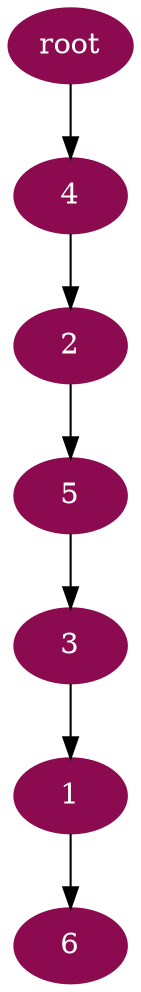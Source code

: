digraph G {
node [color=deeppink4, style=filled, fontcolor=white];
3 -> 1;
4 -> 2;
5 -> 3;
"root" -> 4;
2 -> 5;
1 -> 6;
}
